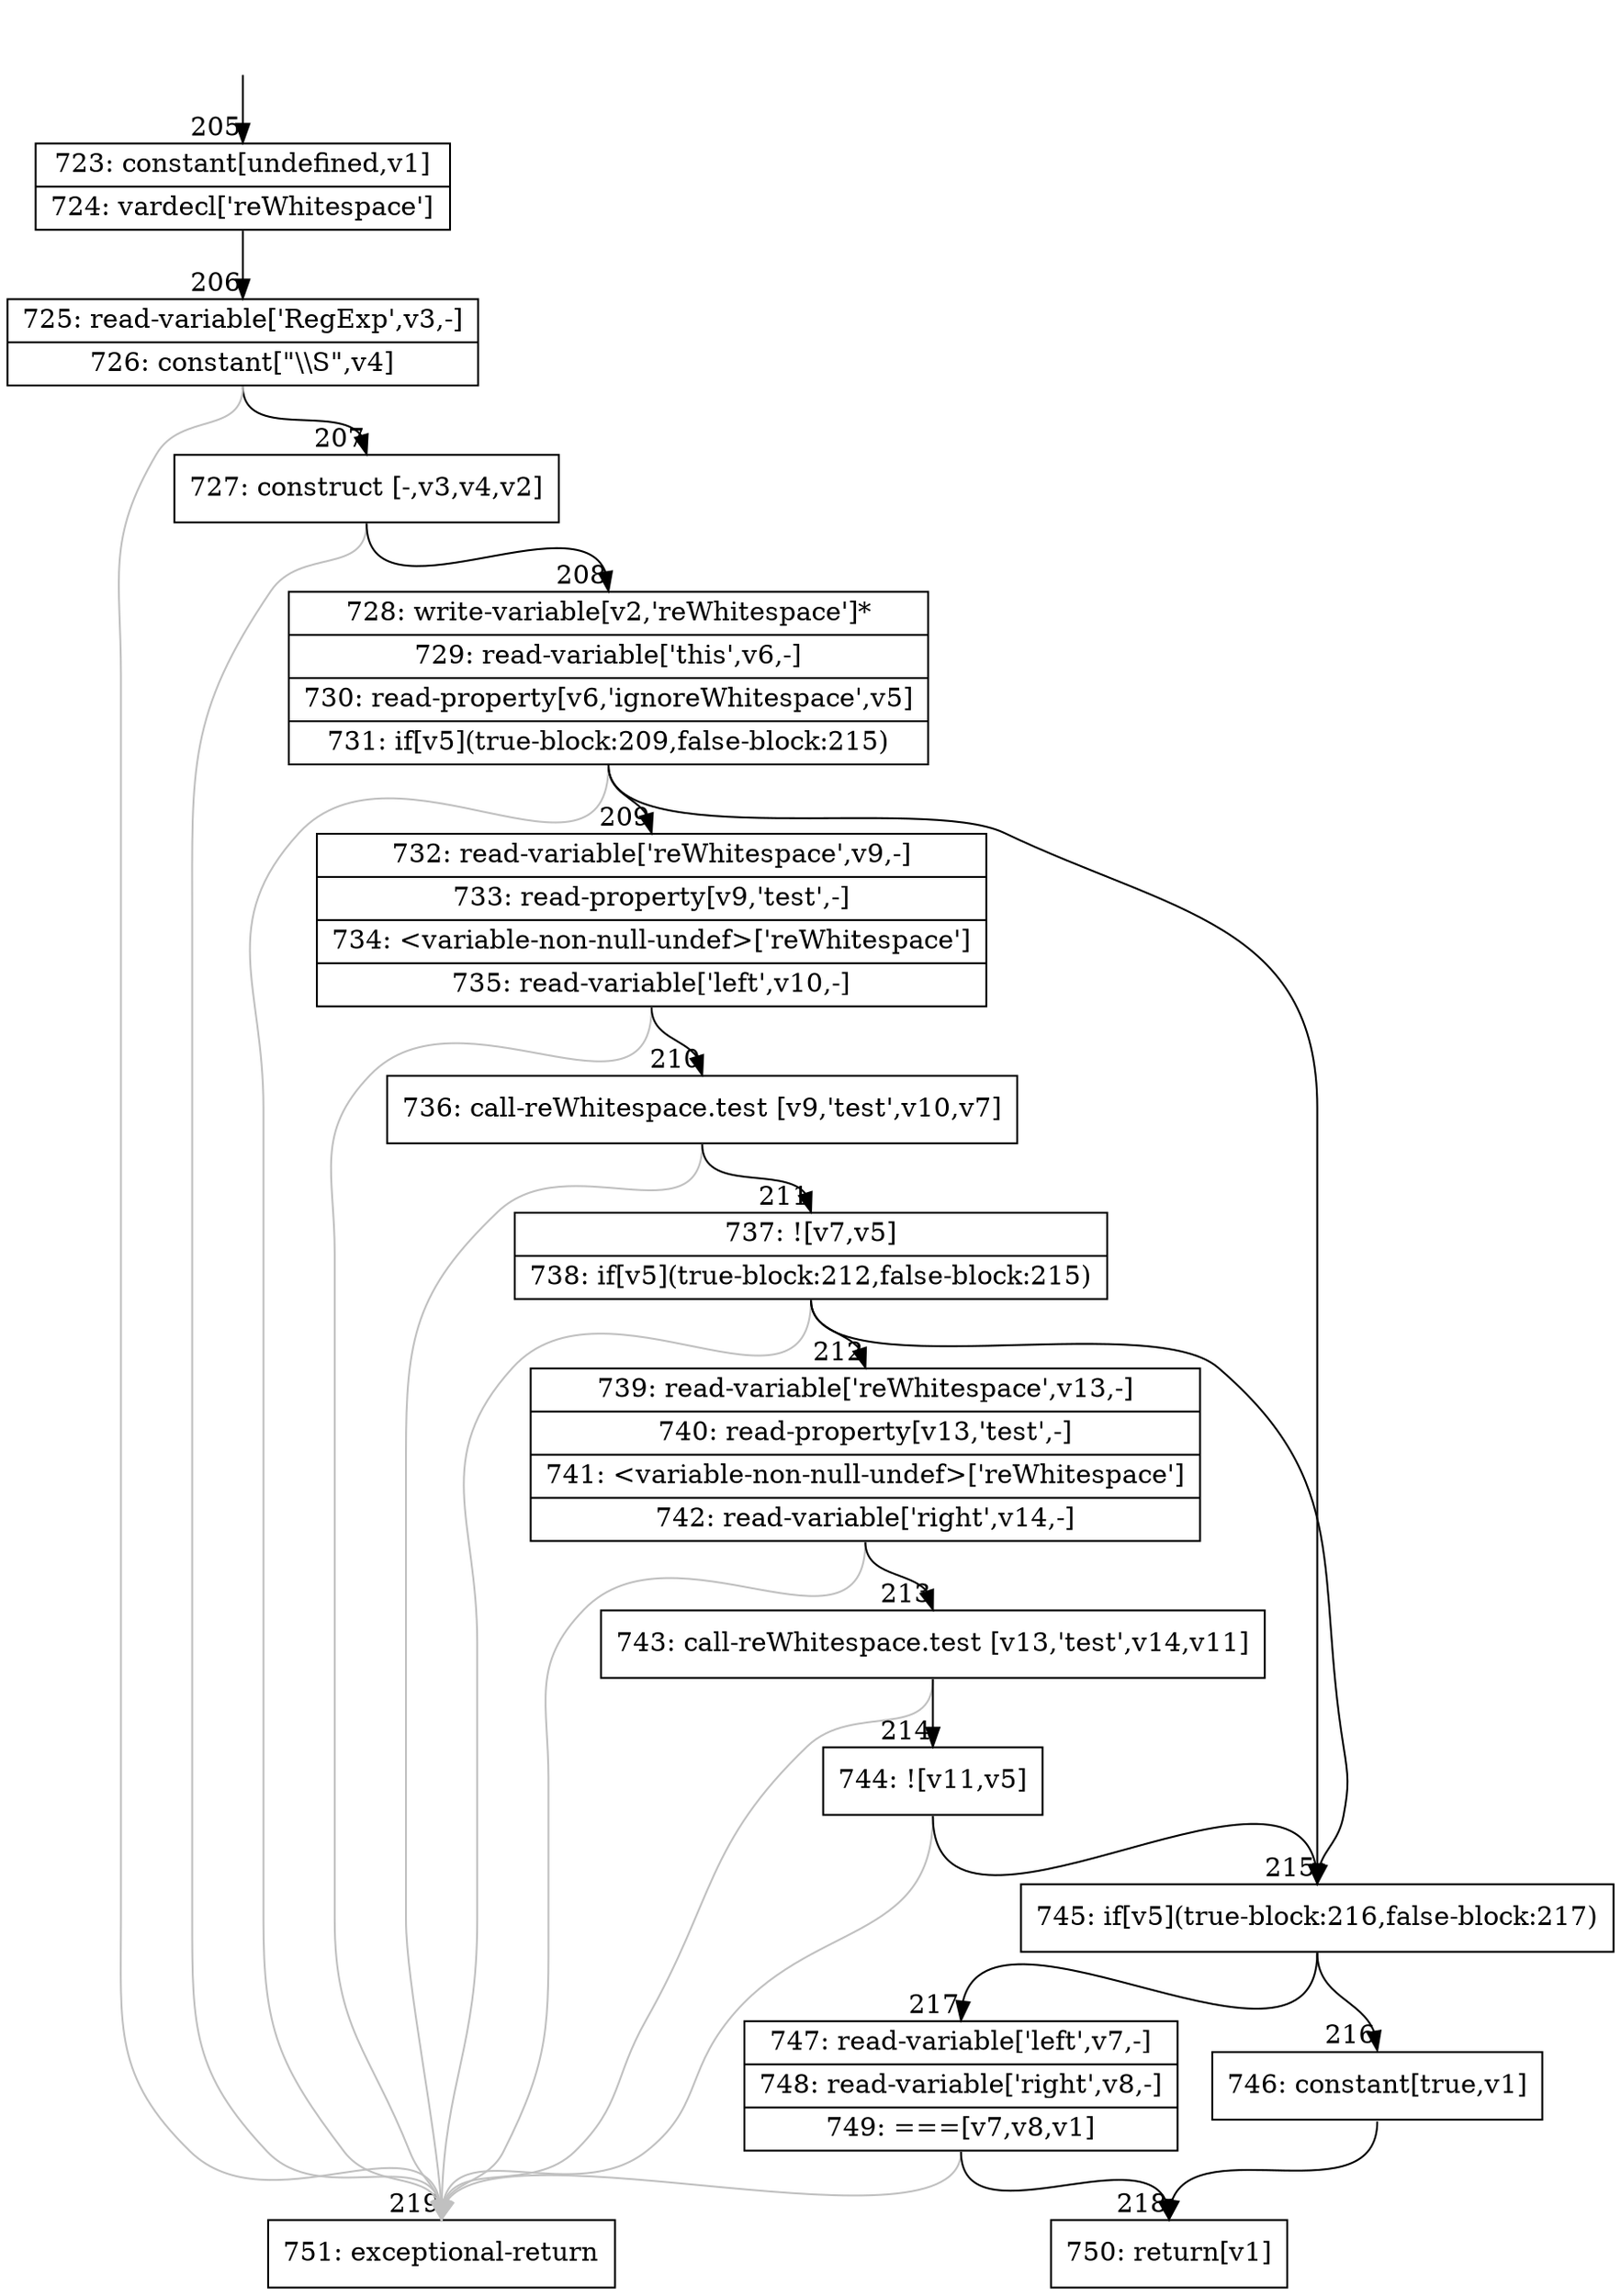 digraph {
rankdir="TD"
BB_entry19[shape=none,label=""];
BB_entry19 -> BB205 [tailport=s, headport=n, headlabel="    205"]
BB205 [shape=record label="{723: constant[undefined,v1]|724: vardecl['reWhitespace']}" ] 
BB205 -> BB206 [tailport=s, headport=n, headlabel="      206"]
BB206 [shape=record label="{725: read-variable['RegExp',v3,-]|726: constant[\"\\\\S\",v4]}" ] 
BB206 -> BB207 [tailport=s, headport=n, headlabel="      207"]
BB206 -> BB219 [tailport=s, headport=n, color=gray, headlabel="      219"]
BB207 [shape=record label="{727: construct [-,v3,v4,v2]}" ] 
BB207 -> BB208 [tailport=s, headport=n, headlabel="      208"]
BB207 -> BB219 [tailport=s, headport=n, color=gray]
BB208 [shape=record label="{728: write-variable[v2,'reWhitespace']*|729: read-variable['this',v6,-]|730: read-property[v6,'ignoreWhitespace',v5]|731: if[v5](true-block:209,false-block:215)}" ] 
BB208 -> BB215 [tailport=s, headport=n, headlabel="      215"]
BB208 -> BB209 [tailport=s, headport=n, headlabel="      209"]
BB208 -> BB219 [tailport=s, headport=n, color=gray]
BB209 [shape=record label="{732: read-variable['reWhitespace',v9,-]|733: read-property[v9,'test',-]|734: \<variable-non-null-undef\>['reWhitespace']|735: read-variable['left',v10,-]}" ] 
BB209 -> BB210 [tailport=s, headport=n, headlabel="      210"]
BB209 -> BB219 [tailport=s, headport=n, color=gray]
BB210 [shape=record label="{736: call-reWhitespace.test [v9,'test',v10,v7]}" ] 
BB210 -> BB211 [tailport=s, headport=n, headlabel="      211"]
BB210 -> BB219 [tailport=s, headport=n, color=gray]
BB211 [shape=record label="{737: ![v7,v5]|738: if[v5](true-block:212,false-block:215)}" ] 
BB211 -> BB215 [tailport=s, headport=n]
BB211 -> BB212 [tailport=s, headport=n, headlabel="      212"]
BB211 -> BB219 [tailport=s, headport=n, color=gray]
BB212 [shape=record label="{739: read-variable['reWhitespace',v13,-]|740: read-property[v13,'test',-]|741: \<variable-non-null-undef\>['reWhitespace']|742: read-variable['right',v14,-]}" ] 
BB212 -> BB213 [tailport=s, headport=n, headlabel="      213"]
BB212 -> BB219 [tailport=s, headport=n, color=gray]
BB213 [shape=record label="{743: call-reWhitespace.test [v13,'test',v14,v11]}" ] 
BB213 -> BB214 [tailport=s, headport=n, headlabel="      214"]
BB213 -> BB219 [tailport=s, headport=n, color=gray]
BB214 [shape=record label="{744: ![v11,v5]}" ] 
BB214 -> BB215 [tailport=s, headport=n]
BB214 -> BB219 [tailport=s, headport=n, color=gray]
BB215 [shape=record label="{745: if[v5](true-block:216,false-block:217)}" ] 
BB215 -> BB216 [tailport=s, headport=n, headlabel="      216"]
BB215 -> BB217 [tailport=s, headport=n, headlabel="      217"]
BB216 [shape=record label="{746: constant[true,v1]}" ] 
BB216 -> BB218 [tailport=s, headport=n, headlabel="      218"]
BB217 [shape=record label="{747: read-variable['left',v7,-]|748: read-variable['right',v8,-]|749: ===[v7,v8,v1]}" ] 
BB217 -> BB218 [tailport=s, headport=n]
BB217 -> BB219 [tailport=s, headport=n, color=gray]
BB218 [shape=record label="{750: return[v1]}" ] 
BB219 [shape=record label="{751: exceptional-return}" ] 
//#$~ 200
}
